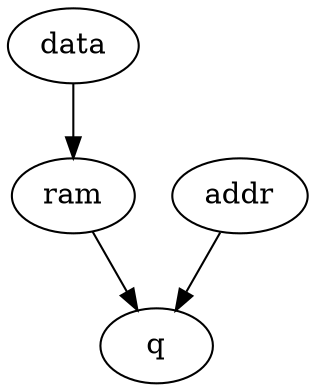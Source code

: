 strict digraph "" {
	q	[complexity=0,
		importance=0.391304322751,
		rank=0.0];
	ram	[complexity=3,
		importance=0.652173796203,
		rank=0.217391265401];
	ram -> q;
	data	[complexity=8,
		importance=1.4782606943,
		rank=0.184782586788];
	data -> ram;
	addr	[complexity=3,
		importance=0.56521742465,
		rank=0.188405808217];
	addr -> q;
}
